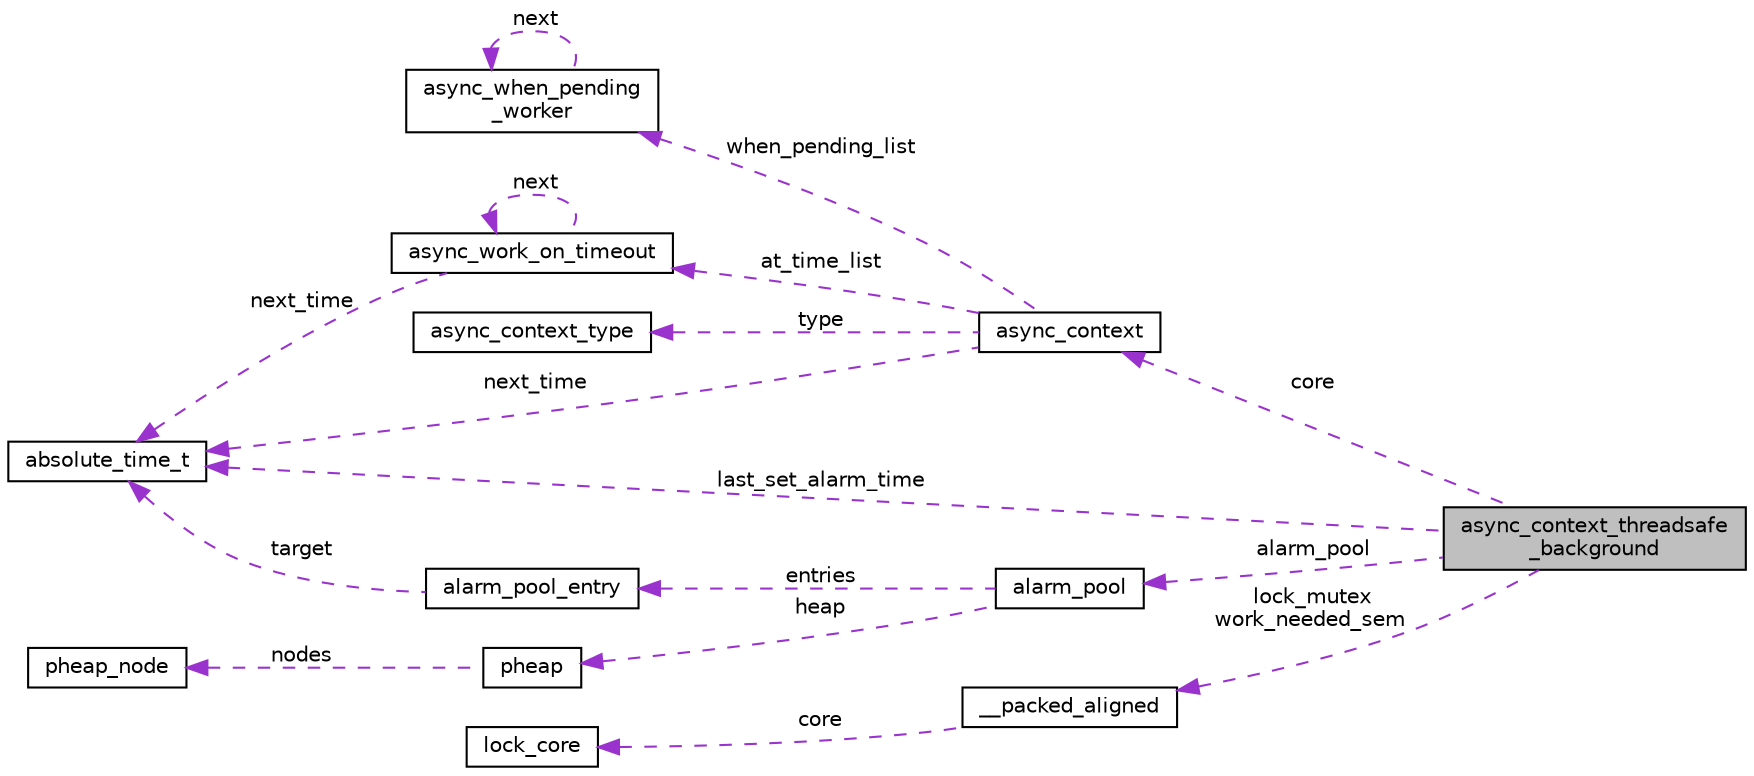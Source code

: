 digraph "async_context_threadsafe_background"
{
 // LATEX_PDF_SIZE
  edge [fontname="Helvetica",fontsize="10",labelfontname="Helvetica",labelfontsize="10"];
  node [fontname="Helvetica",fontsize="10",shape=record];
  rankdir="LR";
  Node1 [label="async_context_threadsafe\l_background",height=0.2,width=0.4,color="black", fillcolor="grey75", style="filled", fontcolor="black",tooltip=" "];
  Node2 -> Node1 [dir="back",color="darkorchid3",fontsize="10",style="dashed",label=" core" ,fontname="Helvetica"];
  Node2 [label="async_context",height=0.2,width=0.4,color="black", fillcolor="white", style="filled",URL="$structasync__context.html",tooltip="Base structure type of all async_contexts. For details about its use, see pico_async_context."];
  Node3 -> Node2 [dir="back",color="darkorchid3",fontsize="10",style="dashed",label=" when_pending_list" ,fontname="Helvetica"];
  Node3 [label="async_when_pending\l_worker",height=0.2,width=0.4,color="black", fillcolor="white", style="filled",URL="$structasync__when__pending__worker.html",tooltip="A \"worker\" instance used by an async_context."];
  Node3 -> Node3 [dir="back",color="darkorchid3",fontsize="10",style="dashed",label=" next" ,fontname="Helvetica"];
  Node4 -> Node2 [dir="back",color="darkorchid3",fontsize="10",style="dashed",label=" at_time_list" ,fontname="Helvetica"];
  Node4 [label="async_work_on_timeout",height=0.2,width=0.4,color="black", fillcolor="white", style="filled",URL="$structasync__work__on__timeout.html",tooltip="A \"timeout\" instance used by an async_context."];
  Node4 -> Node4 [dir="back",color="darkorchid3",fontsize="10",style="dashed",label=" next" ,fontname="Helvetica"];
  Node5 -> Node4 [dir="back",color="darkorchid3",fontsize="10",style="dashed",label=" next_time" ,fontname="Helvetica"];
  Node5 [label="absolute_time_t",height=0.2,width=0.4,color="black", fillcolor="white", style="filled",URL="$structabsolute__time__t.html",tooltip=" "];
  Node6 -> Node2 [dir="back",color="darkorchid3",fontsize="10",style="dashed",label=" type" ,fontname="Helvetica"];
  Node6 [label="async_context_type",height=0.2,width=0.4,color="black", fillcolor="white", style="filled",URL="$structasync__context__type.html",tooltip="Implementation of an async_context type, providing methods common to that type."];
  Node5 -> Node2 [dir="back",color="darkorchid3",fontsize="10",style="dashed",label=" next_time" ,fontname="Helvetica"];
  Node5 -> Node1 [dir="back",color="darkorchid3",fontsize="10",style="dashed",label=" last_set_alarm_time" ,fontname="Helvetica"];
  Node7 -> Node1 [dir="back",color="darkorchid3",fontsize="10",style="dashed",label=" lock_mutex\nwork_needed_sem" ,fontname="Helvetica"];
  Node7 [label="__packed_aligned",height=0.2,width=0.4,color="black", fillcolor="white", style="filled",URL="$struct____packed__aligned.html",tooltip="recursive mutex instance"];
  Node8 -> Node7 [dir="back",color="darkorchid3",fontsize="10",style="dashed",label=" core" ,fontname="Helvetica"];
  Node8 [label="lock_core",height=0.2,width=0.4,color="black", fillcolor="white", style="filled",URL="$structlock__core.html",tooltip=" "];
  Node9 -> Node1 [dir="back",color="darkorchid3",fontsize="10",style="dashed",label=" alarm_pool" ,fontname="Helvetica"];
  Node9 [label="alarm_pool",height=0.2,width=0.4,color="black", fillcolor="white", style="filled",URL="$structalarm__pool.html",tooltip=" "];
  Node10 -> Node9 [dir="back",color="darkorchid3",fontsize="10",style="dashed",label=" heap" ,fontname="Helvetica"];
  Node10 [label="pheap",height=0.2,width=0.4,color="black", fillcolor="white", style="filled",URL="$structpheap.html",tooltip=" "];
  Node11 -> Node10 [dir="back",color="darkorchid3",fontsize="10",style="dashed",label=" nodes" ,fontname="Helvetica"];
  Node11 [label="pheap_node",height=0.2,width=0.4,color="black", fillcolor="white", style="filled",URL="$structpheap__node.html",tooltip=" "];
  Node12 -> Node9 [dir="back",color="darkorchid3",fontsize="10",style="dashed",label=" entries" ,fontname="Helvetica"];
  Node12 [label="alarm_pool_entry",height=0.2,width=0.4,color="black", fillcolor="white", style="filled",URL="$structalarm__pool__entry.html",tooltip=" "];
  Node5 -> Node12 [dir="back",color="darkorchid3",fontsize="10",style="dashed",label=" target" ,fontname="Helvetica"];
}

